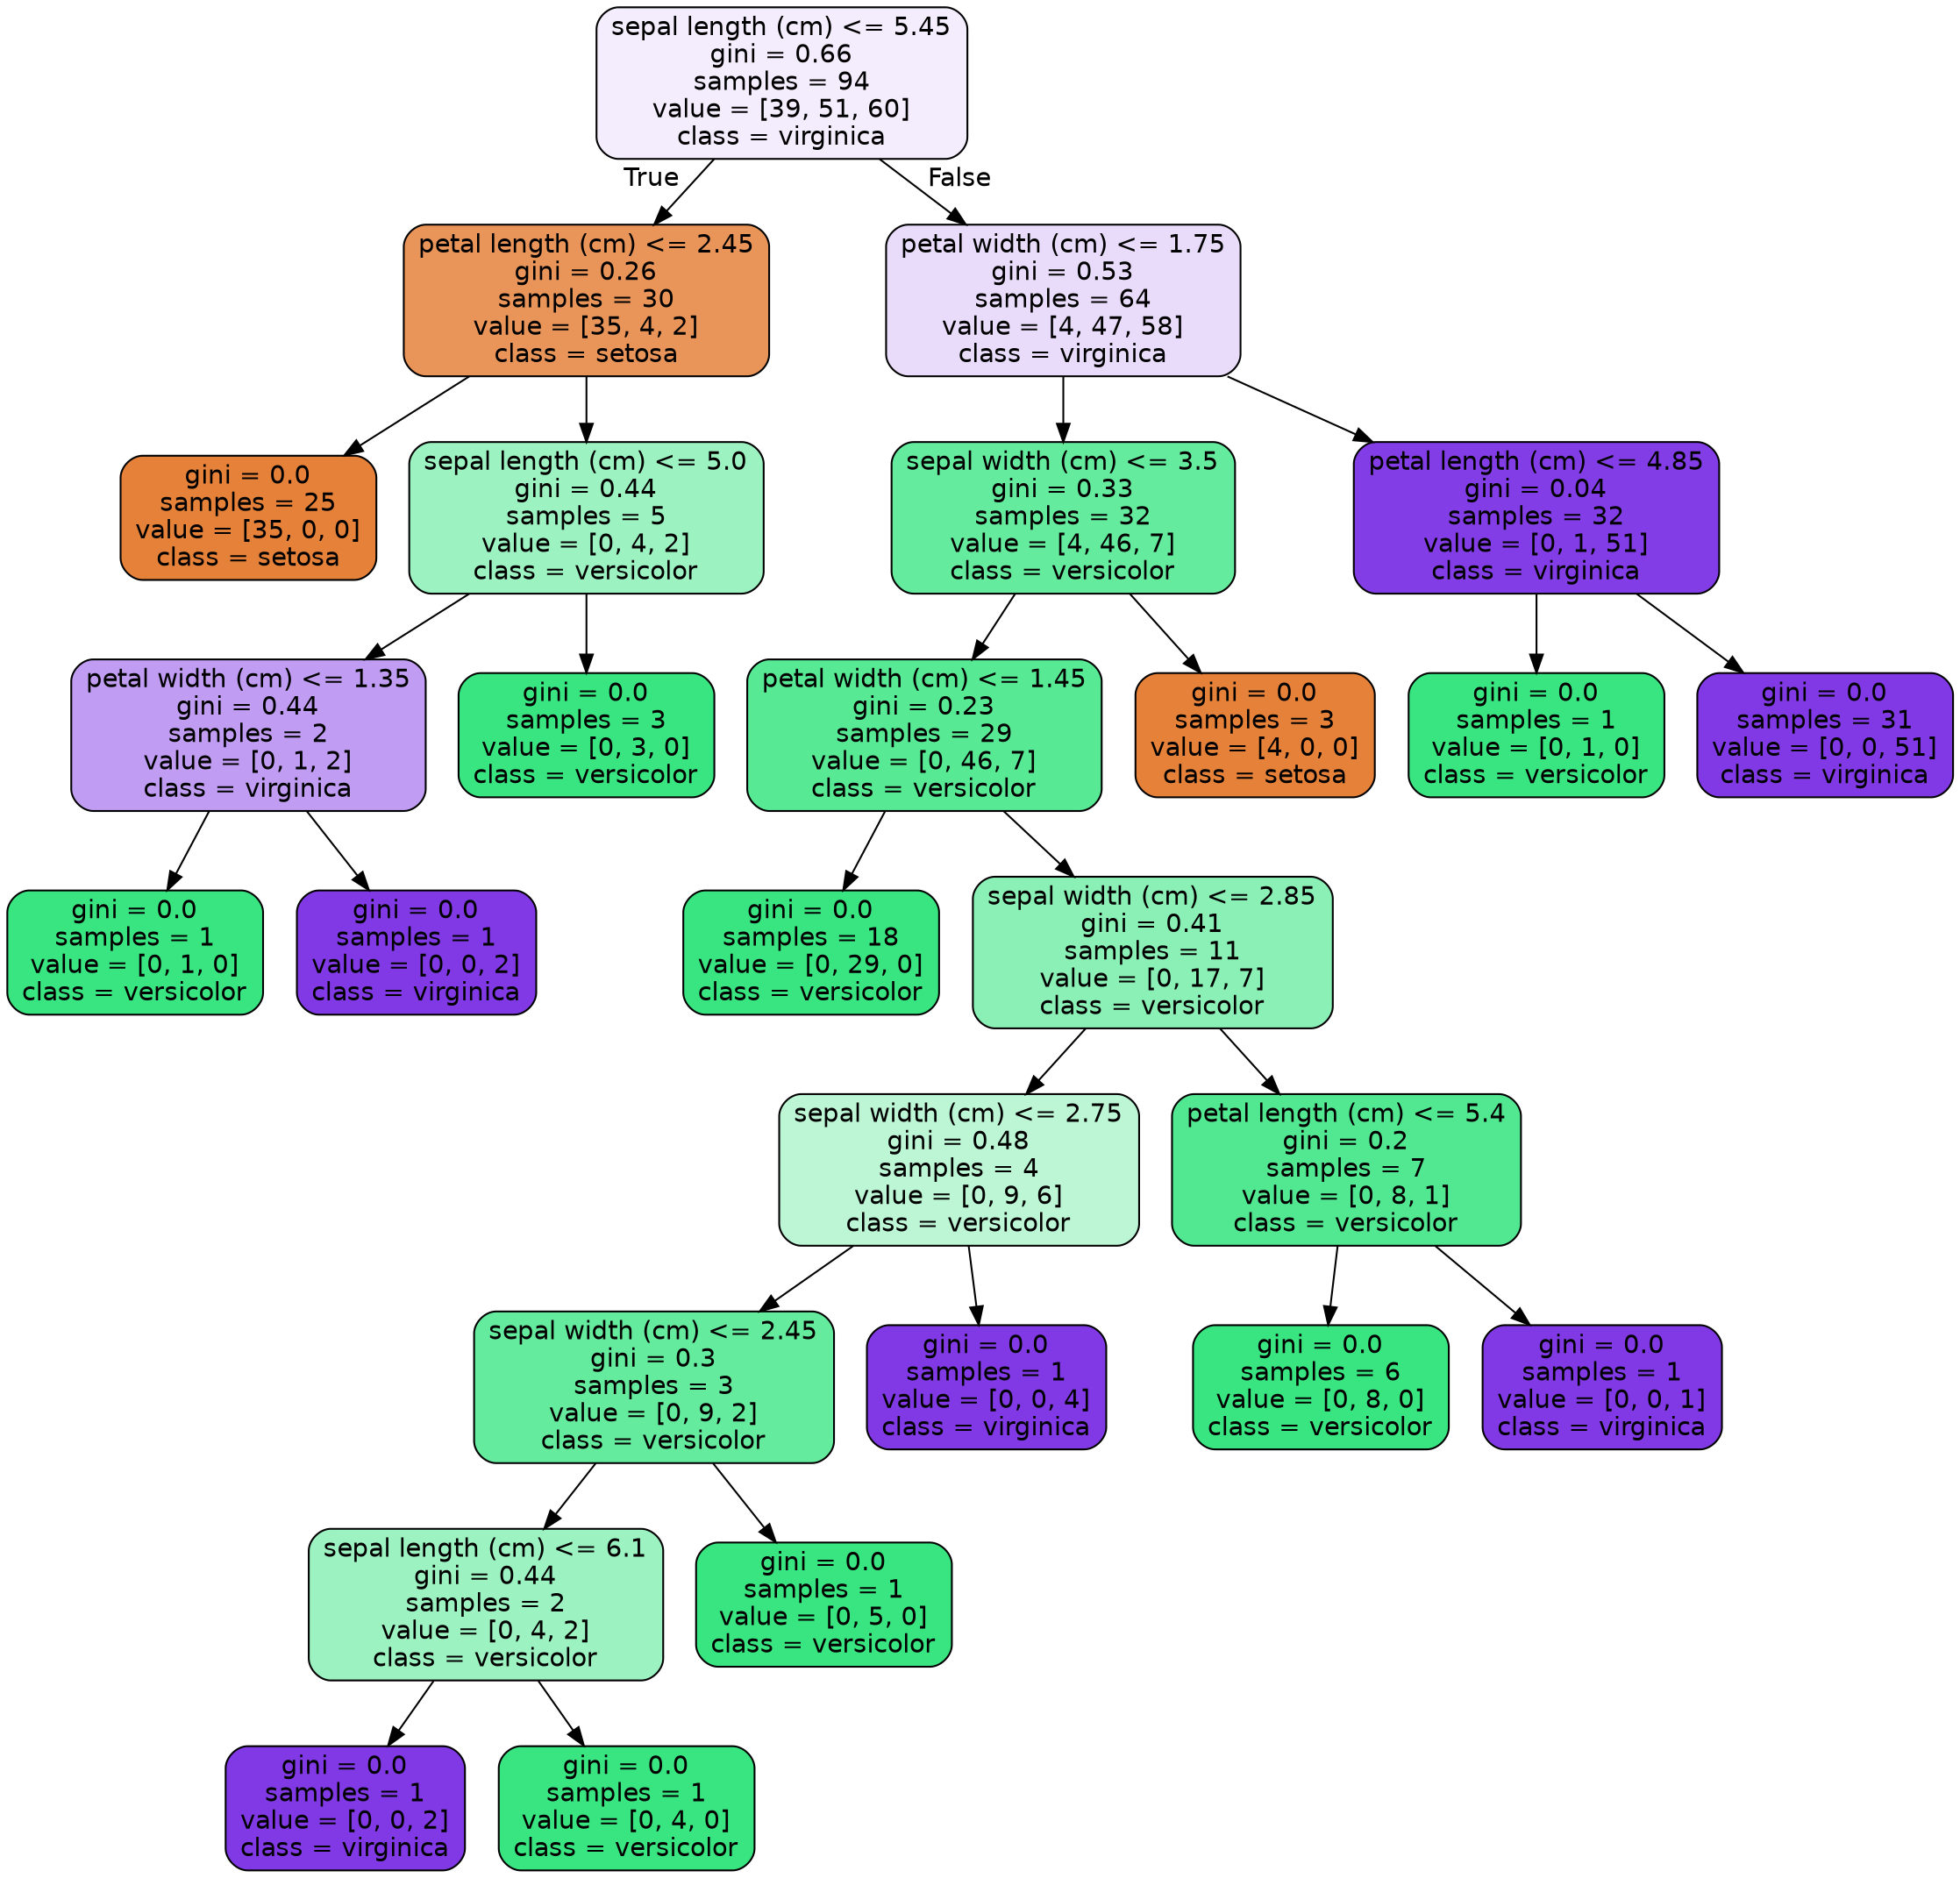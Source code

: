digraph Tree {
node [shape=box, style="filled, rounded", color="black", fontname="helvetica"] ;
edge [fontname="helvetica"] ;
0 [label="sepal length (cm) <= 5.45\ngini = 0.66\nsamples = 94\nvalue = [39, 51, 60]\nclass = virginica", fillcolor="#f4edfd"] ;
1 [label="petal length (cm) <= 2.45\ngini = 0.26\nsamples = 30\nvalue = [35, 4, 2]\nclass = setosa", fillcolor="#e99559"] ;
0 -> 1 [labeldistance=2.5, labelangle=45, headlabel="True"] ;
2 [label="gini = 0.0\nsamples = 25\nvalue = [35, 0, 0]\nclass = setosa", fillcolor="#e58139"] ;
1 -> 2 ;
3 [label="sepal length (cm) <= 5.0\ngini = 0.44\nsamples = 5\nvalue = [0, 4, 2]\nclass = versicolor", fillcolor="#9cf2c0"] ;
1 -> 3 ;
4 [label="petal width (cm) <= 1.35\ngini = 0.44\nsamples = 2\nvalue = [0, 1, 2]\nclass = virginica", fillcolor="#c09cf2"] ;
3 -> 4 ;
5 [label="gini = 0.0\nsamples = 1\nvalue = [0, 1, 0]\nclass = versicolor", fillcolor="#39e581"] ;
4 -> 5 ;
6 [label="gini = 0.0\nsamples = 1\nvalue = [0, 0, 2]\nclass = virginica", fillcolor="#8139e5"] ;
4 -> 6 ;
7 [label="gini = 0.0\nsamples = 3\nvalue = [0, 3, 0]\nclass = versicolor", fillcolor="#39e581"] ;
3 -> 7 ;
8 [label="petal width (cm) <= 1.75\ngini = 0.53\nsamples = 64\nvalue = [4, 47, 58]\nclass = virginica", fillcolor="#e9dcfa"] ;
0 -> 8 [labeldistance=2.5, labelangle=-45, headlabel="False"] ;
9 [label="sepal width (cm) <= 3.5\ngini = 0.33\nsamples = 32\nvalue = [4, 46, 7]\nclass = versicolor", fillcolor="#65eb9d"] ;
8 -> 9 ;
10 [label="petal width (cm) <= 1.45\ngini = 0.23\nsamples = 29\nvalue = [0, 46, 7]\nclass = versicolor", fillcolor="#57e994"] ;
9 -> 10 ;
11 [label="gini = 0.0\nsamples = 18\nvalue = [0, 29, 0]\nclass = versicolor", fillcolor="#39e581"] ;
10 -> 11 ;
12 [label="sepal width (cm) <= 2.85\ngini = 0.41\nsamples = 11\nvalue = [0, 17, 7]\nclass = versicolor", fillcolor="#8bf0b5"] ;
10 -> 12 ;
13 [label="sepal width (cm) <= 2.75\ngini = 0.48\nsamples = 4\nvalue = [0, 9, 6]\nclass = versicolor", fillcolor="#bdf6d5"] ;
12 -> 13 ;
14 [label="sepal width (cm) <= 2.45\ngini = 0.3\nsamples = 3\nvalue = [0, 9, 2]\nclass = versicolor", fillcolor="#65eb9d"] ;
13 -> 14 ;
15 [label="sepal length (cm) <= 6.1\ngini = 0.44\nsamples = 2\nvalue = [0, 4, 2]\nclass = versicolor", fillcolor="#9cf2c0"] ;
14 -> 15 ;
16 [label="gini = 0.0\nsamples = 1\nvalue = [0, 0, 2]\nclass = virginica", fillcolor="#8139e5"] ;
15 -> 16 ;
17 [label="gini = 0.0\nsamples = 1\nvalue = [0, 4, 0]\nclass = versicolor", fillcolor="#39e581"] ;
15 -> 17 ;
18 [label="gini = 0.0\nsamples = 1\nvalue = [0, 5, 0]\nclass = versicolor", fillcolor="#39e581"] ;
14 -> 18 ;
19 [label="gini = 0.0\nsamples = 1\nvalue = [0, 0, 4]\nclass = virginica", fillcolor="#8139e5"] ;
13 -> 19 ;
20 [label="petal length (cm) <= 5.4\ngini = 0.2\nsamples = 7\nvalue = [0, 8, 1]\nclass = versicolor", fillcolor="#52e891"] ;
12 -> 20 ;
21 [label="gini = 0.0\nsamples = 6\nvalue = [0, 8, 0]\nclass = versicolor", fillcolor="#39e581"] ;
20 -> 21 ;
22 [label="gini = 0.0\nsamples = 1\nvalue = [0, 0, 1]\nclass = virginica", fillcolor="#8139e5"] ;
20 -> 22 ;
23 [label="gini = 0.0\nsamples = 3\nvalue = [4, 0, 0]\nclass = setosa", fillcolor="#e58139"] ;
9 -> 23 ;
24 [label="petal length (cm) <= 4.85\ngini = 0.04\nsamples = 32\nvalue = [0, 1, 51]\nclass = virginica", fillcolor="#833de6"] ;
8 -> 24 ;
25 [label="gini = 0.0\nsamples = 1\nvalue = [0, 1, 0]\nclass = versicolor", fillcolor="#39e581"] ;
24 -> 25 ;
26 [label="gini = 0.0\nsamples = 31\nvalue = [0, 0, 51]\nclass = virginica", fillcolor="#8139e5"] ;
24 -> 26 ;
}